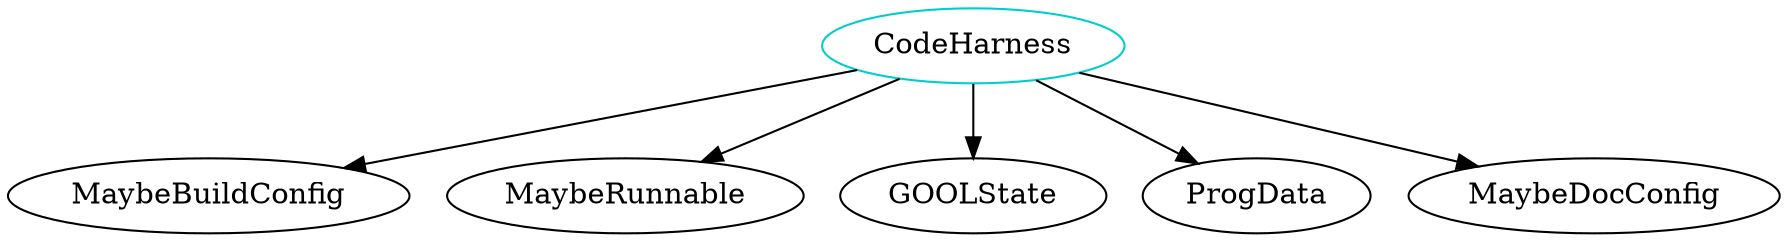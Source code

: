 digraph codeharness{
CodeHarness -> MaybeBuildConfig;
CodeHarness -> MaybeRunnable;
CodeHarness -> GOOLState;
CodeHarness -> ProgData;
CodeHarness -> MaybeDocConfig;
CodeHarness	[shape=oval, color=cyan3, label="CodeHarness"];
}
